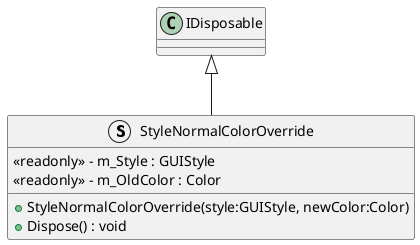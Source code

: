 @startuml
struct StyleNormalColorOverride {
    <<readonly>> - m_Style : GUIStyle
    <<readonly>> - m_OldColor : Color
    + StyleNormalColorOverride(style:GUIStyle, newColor:Color)
    + Dispose() : void
}
IDisposable <|-- StyleNormalColorOverride
@enduml
